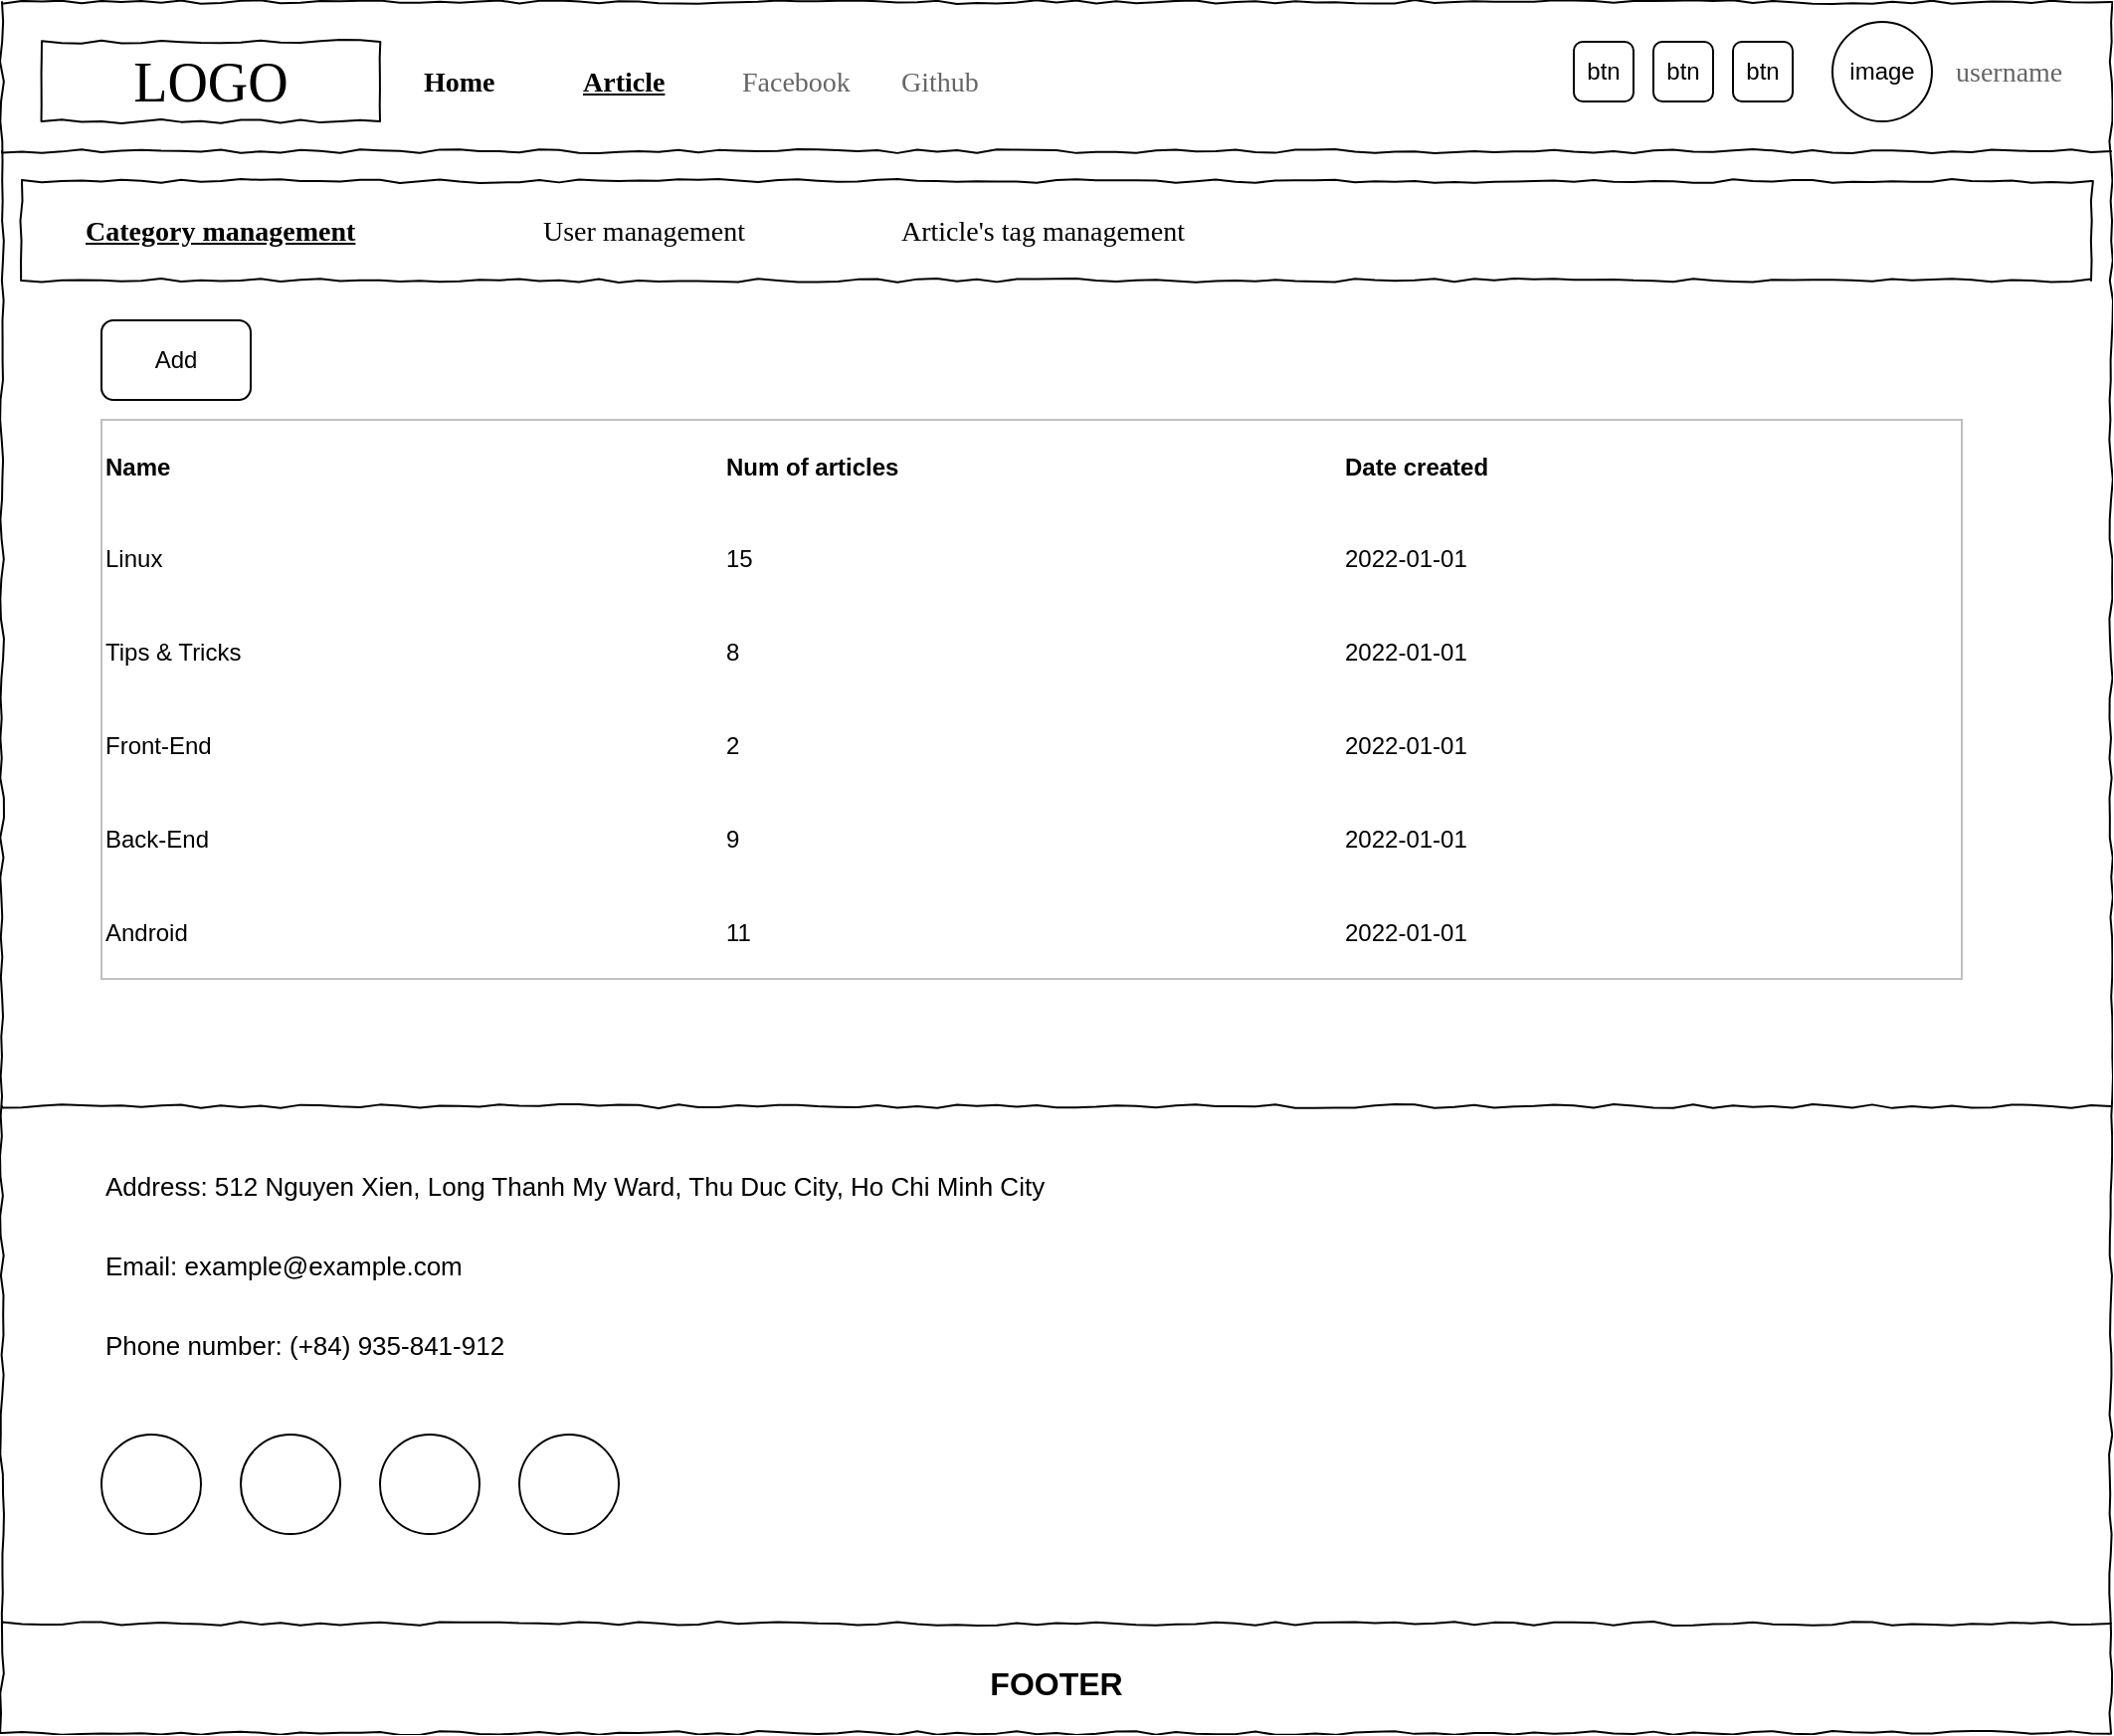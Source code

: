 <mxfile version="20.6.2" type="device"><diagram name="Page-1" id="03018318-947c-dd8e-b7a3-06fadd420f32"><mxGraphModel dx="1531" dy="1464" grid="1" gridSize="10" guides="1" tooltips="1" connect="1" arrows="1" fold="1" page="1" pageScale="1" pageWidth="1169" pageHeight="827" background="none" math="0" shadow="0"><root><mxCell id="0"/><mxCell id="1" parent="0"/><mxCell id="677b7b8949515195-1" value="" style="whiteSpace=wrap;html=1;rounded=0;shadow=0;labelBackgroundColor=none;strokeColor=#000000;strokeWidth=1;fillColor=none;fontFamily=Verdana;fontSize=12;fontColor=#000000;align=center;comic=1;" parent="1" vertex="1"><mxGeometry x="55" y="30" width="1060" height="870" as="geometry"/></mxCell><mxCell id="677b7b8949515195-2" value="LOGO" style="whiteSpace=wrap;html=1;rounded=0;shadow=0;labelBackgroundColor=none;strokeWidth=1;fontFamily=Verdana;fontSize=28;align=center;comic=1;" parent="1" vertex="1"><mxGeometry x="75" y="50" width="170" height="40" as="geometry"/></mxCell><mxCell id="677b7b8949515195-4" value="Home" style="text;html=1;points=[];align=left;verticalAlign=top;spacingTop=-4;fontSize=14;fontFamily=Verdana;fontStyle=1" parent="1" vertex="1"><mxGeometry x="265" y="60" width="60" height="20" as="geometry"/></mxCell><mxCell id="677b7b8949515195-5" value="Article" style="text;html=1;points=[];align=left;verticalAlign=top;spacingTop=-4;fontSize=14;fontFamily=Verdana;fontStyle=5" parent="1" vertex="1"><mxGeometry x="345" y="60" width="60" height="20" as="geometry"/></mxCell><mxCell id="677b7b8949515195-7" value="Github" style="text;html=1;points=[];align=left;verticalAlign=top;spacingTop=-4;fontSize=14;fontFamily=Verdana;fontColor=#666666;" parent="1" vertex="1"><mxGeometry x="505" y="60" width="60" height="20" as="geometry"/></mxCell><mxCell id="677b7b8949515195-9" value="" style="line;strokeWidth=1;html=1;rounded=0;shadow=0;labelBackgroundColor=none;fillColor=none;fontFamily=Verdana;fontSize=14;fontColor=#000000;align=center;comic=1;" parent="1" vertex="1"><mxGeometry x="55" y="100" width="1060" height="10" as="geometry"/></mxCell><mxCell id="677b7b8949515195-10" value="" style="whiteSpace=wrap;html=1;rounded=0;shadow=0;labelBackgroundColor=none;strokeWidth=1;fillColor=none;fontFamily=Verdana;fontSize=12;align=center;comic=1;" parent="1" vertex="1"><mxGeometry x="65" y="120" width="1040" height="50" as="geometry"/></mxCell><mxCell id="677b7b8949515195-11" value="Category management" style="text;html=1;points=[];align=left;verticalAlign=top;spacingTop=-4;fontSize=14;fontFamily=Verdana;fontStyle=5" parent="1" vertex="1"><mxGeometry x="95" y="135" width="60" height="20" as="geometry"/></mxCell><mxCell id="677b7b8949515195-12" value="User management" style="text;html=1;points=[];align=left;verticalAlign=top;spacingTop=-4;fontSize=14;fontFamily=Verdana" parent="1" vertex="1"><mxGeometry x="325" y="135" width="60" height="20" as="geometry"/></mxCell><mxCell id="677b7b8949515195-13" value="Article's tag management" style="text;html=1;points=[];align=left;verticalAlign=top;spacingTop=-4;fontSize=14;fontFamily=Verdana" parent="1" vertex="1"><mxGeometry x="505" y="135" width="60" height="20" as="geometry"/></mxCell><mxCell id="m5TlFS0VJs0P4WN3rbQY-3" value="&lt;span style=&quot;&quot;&gt;image&lt;/span&gt;" style="ellipse;whiteSpace=wrap;html=1;aspect=fixed;fontColor=#000000;labelBackgroundColor=#FFFFFF;fillColor=none;" parent="1" vertex="1"><mxGeometry x="975" y="40" width="50" height="50" as="geometry"/></mxCell><mxCell id="m5TlFS0VJs0P4WN3rbQY-1" value="Facebook" style="text;html=1;points=[];align=left;verticalAlign=top;spacingTop=-4;fontSize=14;fontFamily=Verdana;fontColor=#666666;" parent="1" vertex="1"><mxGeometry x="425" y="60" width="60" height="20" as="geometry"/></mxCell><mxCell id="m5TlFS0VJs0P4WN3rbQY-4" value="username" style="text;html=1;points=[];align=left;verticalAlign=top;spacingTop=-4;fontSize=14;fontFamily=Verdana;fontColor=#666666;" parent="1" vertex="1"><mxGeometry x="1035" y="55" width="60" height="20" as="geometry"/></mxCell><mxCell id="m5TlFS0VJs0P4WN3rbQY-28" value="" style="line;strokeWidth=1;html=1;rounded=0;shadow=0;labelBackgroundColor=none;fillColor=none;fontFamily=Verdana;fontSize=14;fontColor=#000000;align=center;comic=1;" parent="1" vertex="1"><mxGeometry x="55" y="580" width="1060" height="10" as="geometry"/></mxCell><mxCell id="m5TlFS0VJs0P4WN3rbQY-29" value="" style="line;strokeWidth=1;html=1;rounded=0;shadow=0;labelBackgroundColor=none;fillColor=none;fontFamily=Verdana;fontSize=14;fontColor=#000000;align=center;comic=1;" parent="1" vertex="1"><mxGeometry x="55" y="840" width="1060" height="10" as="geometry"/></mxCell><mxCell id="m5TlFS0VJs0P4WN3rbQY-30" value="" style="ellipse;whiteSpace=wrap;html=1;aspect=fixed;labelBackgroundColor=none;fontSize=18;fontColor=default;fillColor=none;" parent="1" vertex="1"><mxGeometry x="105" y="750" width="50" height="50" as="geometry"/></mxCell><mxCell id="m5TlFS0VJs0P4WN3rbQY-31" value="" style="ellipse;whiteSpace=wrap;html=1;aspect=fixed;labelBackgroundColor=none;fontSize=18;fontColor=default;fillColor=none;" parent="1" vertex="1"><mxGeometry x="175" y="750" width="50" height="50" as="geometry"/></mxCell><mxCell id="m5TlFS0VJs0P4WN3rbQY-32" value="" style="ellipse;whiteSpace=wrap;html=1;aspect=fixed;labelBackgroundColor=none;fontSize=18;fontColor=default;fillColor=none;" parent="1" vertex="1"><mxGeometry x="315" y="750" width="50" height="50" as="geometry"/></mxCell><mxCell id="m5TlFS0VJs0P4WN3rbQY-33" value="" style="ellipse;whiteSpace=wrap;html=1;aspect=fixed;labelBackgroundColor=none;fontSize=18;fontColor=default;fillColor=none;" parent="1" vertex="1"><mxGeometry x="245" y="750" width="50" height="50" as="geometry"/></mxCell><mxCell id="m5TlFS0VJs0P4WN3rbQY-34" value="Address: 512 Nguyen Xien, Long Thanh My Ward, Thu Duc City, Ho Chi Minh City" style="text;html=1;strokeColor=none;fillColor=none;align=left;verticalAlign=middle;whiteSpace=wrap;rounded=0;labelBackgroundColor=none;fontSize=13;fontColor=default;" parent="1" vertex="1"><mxGeometry x="105" y="610" width="780" height="30" as="geometry"/></mxCell><mxCell id="m5TlFS0VJs0P4WN3rbQY-35" value="Email: example@example.com" style="text;html=1;strokeColor=none;fillColor=none;align=left;verticalAlign=middle;whiteSpace=wrap;rounded=0;labelBackgroundColor=none;fontSize=13;fontColor=default;" parent="1" vertex="1"><mxGeometry x="105" y="650" width="780" height="30" as="geometry"/></mxCell><mxCell id="m5TlFS0VJs0P4WN3rbQY-36" value="Phone number: (+84) 935-841-912" style="text;html=1;strokeColor=none;fillColor=none;align=left;verticalAlign=middle;whiteSpace=wrap;rounded=0;labelBackgroundColor=none;fontSize=13;fontColor=default;" parent="1" vertex="1"><mxGeometry x="105" y="690" width="780" height="30" as="geometry"/></mxCell><mxCell id="m5TlFS0VJs0P4WN3rbQY-37" value="FOOTER" style="text;html=1;strokeColor=none;fillColor=none;align=center;verticalAlign=middle;whiteSpace=wrap;rounded=0;labelBackgroundColor=none;fontSize=16;fontColor=default;fontStyle=1" parent="1" vertex="1"><mxGeometry x="555" y="860" width="60" height="30" as="geometry"/></mxCell><mxCell id="y3OLTXR0EDxjqYJ4_taz-1" value="btn" style="rounded=1;whiteSpace=wrap;html=1;" parent="1" vertex="1"><mxGeometry x="925" y="50" width="30" height="30" as="geometry"/></mxCell><mxCell id="y3OLTXR0EDxjqYJ4_taz-4" value="btn" style="rounded=1;whiteSpace=wrap;html=1;" parent="1" vertex="1"><mxGeometry x="885" y="50" width="30" height="30" as="geometry"/></mxCell><mxCell id="y3OLTXR0EDxjqYJ4_taz-5" value="btn" style="rounded=1;whiteSpace=wrap;html=1;" parent="1" vertex="1"><mxGeometry x="845" y="50" width="30" height="30" as="geometry"/></mxCell><mxCell id="HlGANtT1pialSmhIvG0--11" value="" style="childLayout=tableLayout;recursiveResize=0;shadow=0;fillColor=none;strokeColor=#C0C0C0;" vertex="1" parent="1"><mxGeometry x="105" y="240" width="935" height="281" as="geometry"/></mxCell><mxCell id="HlGANtT1pialSmhIvG0--12" value="" style="shape=tableRow;horizontal=0;startSize=0;swimlaneHead=0;swimlaneBody=0;top=0;left=0;bottom=0;right=0;dropTarget=0;collapsible=0;recursiveResize=0;expand=0;fontStyle=0;fillColor=none;" vertex="1" parent="HlGANtT1pialSmhIvG0--11"><mxGeometry width="935" height="47" as="geometry"/></mxCell><mxCell id="HlGANtT1pialSmhIvG0--13" value="Name" style="connectable=0;recursiveResize=0;strokeColor=none;fillColor=none;align=left;whiteSpace=wrap;html=1;fontStyle=1" vertex="1" parent="HlGANtT1pialSmhIvG0--12"><mxGeometry width="312" height="47" as="geometry"><mxRectangle width="312" height="47" as="alternateBounds"/></mxGeometry></mxCell><mxCell id="HlGANtT1pialSmhIvG0--14" value="Num of articles" style="connectable=0;recursiveResize=0;strokeColor=none;fillColor=none;align=left;whiteSpace=wrap;html=1;fontStyle=1" vertex="1" parent="HlGANtT1pialSmhIvG0--12"><mxGeometry x="312" width="311" height="47" as="geometry"><mxRectangle width="311" height="47" as="alternateBounds"/></mxGeometry></mxCell><mxCell id="HlGANtT1pialSmhIvG0--15" value="Date created" style="connectable=0;recursiveResize=0;strokeColor=none;fillColor=none;align=left;whiteSpace=wrap;html=1;fontStyle=1" vertex="1" parent="HlGANtT1pialSmhIvG0--12"><mxGeometry x="623" width="312" height="47" as="geometry"><mxRectangle width="312" height="47" as="alternateBounds"/></mxGeometry></mxCell><mxCell id="HlGANtT1pialSmhIvG0--16" style="shape=tableRow;horizontal=0;startSize=0;swimlaneHead=0;swimlaneBody=0;top=0;left=0;bottom=0;right=0;dropTarget=0;collapsible=0;recursiveResize=0;expand=0;fontStyle=0;fillColor=none;" vertex="1" parent="HlGANtT1pialSmhIvG0--11"><mxGeometry y="47" width="935" height="46" as="geometry"/></mxCell><mxCell id="HlGANtT1pialSmhIvG0--17" value="Linux" style="connectable=0;recursiveResize=0;strokeColor=none;fillColor=none;align=left;whiteSpace=wrap;html=1;" vertex="1" parent="HlGANtT1pialSmhIvG0--16"><mxGeometry width="312" height="46" as="geometry"><mxRectangle width="312" height="46" as="alternateBounds"/></mxGeometry></mxCell><mxCell id="HlGANtT1pialSmhIvG0--18" value="15" style="connectable=0;recursiveResize=0;strokeColor=none;fillColor=none;align=left;whiteSpace=wrap;html=1;" vertex="1" parent="HlGANtT1pialSmhIvG0--16"><mxGeometry x="312" width="311" height="46" as="geometry"><mxRectangle width="311" height="46" as="alternateBounds"/></mxGeometry></mxCell><mxCell id="HlGANtT1pialSmhIvG0--19" value="2022-01-01" style="connectable=0;recursiveResize=0;strokeColor=none;fillColor=none;align=left;whiteSpace=wrap;html=1;" vertex="1" parent="HlGANtT1pialSmhIvG0--16"><mxGeometry x="623" width="312" height="46" as="geometry"><mxRectangle width="312" height="46" as="alternateBounds"/></mxGeometry></mxCell><mxCell id="HlGANtT1pialSmhIvG0--20" style="shape=tableRow;horizontal=0;startSize=0;swimlaneHead=0;swimlaneBody=0;top=0;left=0;bottom=0;right=0;dropTarget=0;collapsible=0;recursiveResize=0;expand=0;fontStyle=0;fillColor=none;" vertex="1" parent="HlGANtT1pialSmhIvG0--11"><mxGeometry y="93" width="935" height="47" as="geometry"/></mxCell><mxCell id="HlGANtT1pialSmhIvG0--21" value="Tips &amp;amp; Tricks" style="connectable=0;recursiveResize=0;strokeColor=none;fillColor=none;align=left;whiteSpace=wrap;html=1;" vertex="1" parent="HlGANtT1pialSmhIvG0--20"><mxGeometry width="312" height="47" as="geometry"><mxRectangle width="312" height="47" as="alternateBounds"/></mxGeometry></mxCell><mxCell id="HlGANtT1pialSmhIvG0--22" value="8" style="connectable=0;recursiveResize=0;strokeColor=none;fillColor=none;align=left;whiteSpace=wrap;html=1;" vertex="1" parent="HlGANtT1pialSmhIvG0--20"><mxGeometry x="312" width="311" height="47" as="geometry"><mxRectangle width="311" height="47" as="alternateBounds"/></mxGeometry></mxCell><mxCell id="HlGANtT1pialSmhIvG0--23" value="2022-01-01" style="connectable=0;recursiveResize=0;strokeColor=none;fillColor=none;align=left;whiteSpace=wrap;html=1;" vertex="1" parent="HlGANtT1pialSmhIvG0--20"><mxGeometry x="623" width="312" height="47" as="geometry"><mxRectangle width="312" height="47" as="alternateBounds"/></mxGeometry></mxCell><mxCell id="HlGANtT1pialSmhIvG0--28" style="shape=tableRow;horizontal=0;startSize=0;swimlaneHead=0;swimlaneBody=0;top=0;left=0;bottom=0;right=0;dropTarget=0;collapsible=0;recursiveResize=0;expand=0;fontStyle=0;fillColor=none;" vertex="1" parent="HlGANtT1pialSmhIvG0--11"><mxGeometry y="140" width="935" height="47" as="geometry"/></mxCell><mxCell id="HlGANtT1pialSmhIvG0--29" value="Front-End" style="connectable=0;recursiveResize=0;strokeColor=none;fillColor=none;align=left;whiteSpace=wrap;html=1;" vertex="1" parent="HlGANtT1pialSmhIvG0--28"><mxGeometry width="312" height="47" as="geometry"><mxRectangle width="312" height="47" as="alternateBounds"/></mxGeometry></mxCell><mxCell id="HlGANtT1pialSmhIvG0--30" value="2" style="connectable=0;recursiveResize=0;strokeColor=none;fillColor=none;align=left;whiteSpace=wrap;html=1;" vertex="1" parent="HlGANtT1pialSmhIvG0--28"><mxGeometry x="312" width="311" height="47" as="geometry"><mxRectangle width="311" height="47" as="alternateBounds"/></mxGeometry></mxCell><mxCell id="HlGANtT1pialSmhIvG0--31" value="2022-01-01" style="connectable=0;recursiveResize=0;strokeColor=none;fillColor=none;align=left;whiteSpace=wrap;html=1;" vertex="1" parent="HlGANtT1pialSmhIvG0--28"><mxGeometry x="623" width="312" height="47" as="geometry"><mxRectangle width="312" height="47" as="alternateBounds"/></mxGeometry></mxCell><mxCell id="HlGANtT1pialSmhIvG0--32" style="shape=tableRow;horizontal=0;startSize=0;swimlaneHead=0;swimlaneBody=0;top=0;left=0;bottom=0;right=0;dropTarget=0;collapsible=0;recursiveResize=0;expand=0;fontStyle=0;fillColor=none;" vertex="1" parent="HlGANtT1pialSmhIvG0--11"><mxGeometry y="187" width="935" height="47" as="geometry"/></mxCell><mxCell id="HlGANtT1pialSmhIvG0--33" value="Back-End" style="connectable=0;recursiveResize=0;strokeColor=none;fillColor=none;align=left;whiteSpace=wrap;html=1;" vertex="1" parent="HlGANtT1pialSmhIvG0--32"><mxGeometry width="312" height="47" as="geometry"><mxRectangle width="312" height="47" as="alternateBounds"/></mxGeometry></mxCell><mxCell id="HlGANtT1pialSmhIvG0--34" value="9" style="connectable=0;recursiveResize=0;strokeColor=none;fillColor=none;align=left;whiteSpace=wrap;html=1;" vertex="1" parent="HlGANtT1pialSmhIvG0--32"><mxGeometry x="312" width="311" height="47" as="geometry"><mxRectangle width="311" height="47" as="alternateBounds"/></mxGeometry></mxCell><mxCell id="HlGANtT1pialSmhIvG0--35" value="2022-01-01" style="connectable=0;recursiveResize=0;strokeColor=none;fillColor=none;align=left;whiteSpace=wrap;html=1;" vertex="1" parent="HlGANtT1pialSmhIvG0--32"><mxGeometry x="623" width="312" height="47" as="geometry"><mxRectangle width="312" height="47" as="alternateBounds"/></mxGeometry></mxCell><mxCell id="HlGANtT1pialSmhIvG0--36" style="shape=tableRow;horizontal=0;startSize=0;swimlaneHead=0;swimlaneBody=0;top=0;left=0;bottom=0;right=0;dropTarget=0;collapsible=0;recursiveResize=0;expand=0;fontStyle=0;fillColor=none;" vertex="1" parent="HlGANtT1pialSmhIvG0--11"><mxGeometry y="234" width="935" height="47" as="geometry"/></mxCell><mxCell id="HlGANtT1pialSmhIvG0--37" value="Android" style="connectable=0;recursiveResize=0;strokeColor=none;fillColor=none;align=left;whiteSpace=wrap;html=1;" vertex="1" parent="HlGANtT1pialSmhIvG0--36"><mxGeometry width="312" height="47" as="geometry"><mxRectangle width="312" height="47" as="alternateBounds"/></mxGeometry></mxCell><mxCell id="HlGANtT1pialSmhIvG0--38" value="11" style="connectable=0;recursiveResize=0;strokeColor=none;fillColor=none;align=left;whiteSpace=wrap;html=1;" vertex="1" parent="HlGANtT1pialSmhIvG0--36"><mxGeometry x="312" width="311" height="47" as="geometry"><mxRectangle width="311" height="47" as="alternateBounds"/></mxGeometry></mxCell><mxCell id="HlGANtT1pialSmhIvG0--39" value="2022-01-01" style="connectable=0;recursiveResize=0;strokeColor=none;fillColor=none;align=left;whiteSpace=wrap;html=1;" vertex="1" parent="HlGANtT1pialSmhIvG0--36"><mxGeometry x="623" width="312" height="47" as="geometry"><mxRectangle width="312" height="47" as="alternateBounds"/></mxGeometry></mxCell><mxCell id="HlGANtT1pialSmhIvG0--24" value="Add" style="rounded=1;whiteSpace=wrap;html=1;" vertex="1" parent="1"><mxGeometry x="105" y="190" width="75" height="40" as="geometry"/></mxCell></root></mxGraphModel></diagram></mxfile>